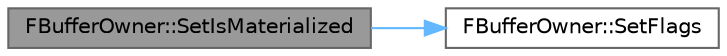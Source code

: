 digraph "FBufferOwner::SetIsMaterialized"
{
 // INTERACTIVE_SVG=YES
 // LATEX_PDF_SIZE
  bgcolor="transparent";
  edge [fontname=Helvetica,fontsize=10,labelfontname=Helvetica,labelfontsize=10];
  node [fontname=Helvetica,fontsize=10,shape=box,height=0.2,width=0.4];
  rankdir="LR";
  Node1 [id="Node000001",label="FBufferOwner::SetIsMaterialized",height=0.2,width=0.4,color="gray40", fillcolor="grey60", style="filled", fontcolor="black",tooltip=" "];
  Node1 -> Node2 [id="edge1_Node000001_Node000002",color="steelblue1",style="solid",tooltip=" "];
  Node2 [id="Node000002",label="FBufferOwner::SetFlags",height=0.2,width=0.4,color="grey40", fillcolor="white", style="filled",URL="$d3/d0f/classFBufferOwner.html#a1ed567f83fea87758701310b9bdbf44a",tooltip=" "];
}
